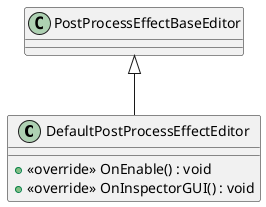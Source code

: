 @startuml
class DefaultPostProcessEffectEditor {
    + <<override>> OnEnable() : void
    + <<override>> OnInspectorGUI() : void
}
PostProcessEffectBaseEditor <|-- DefaultPostProcessEffectEditor
@enduml
